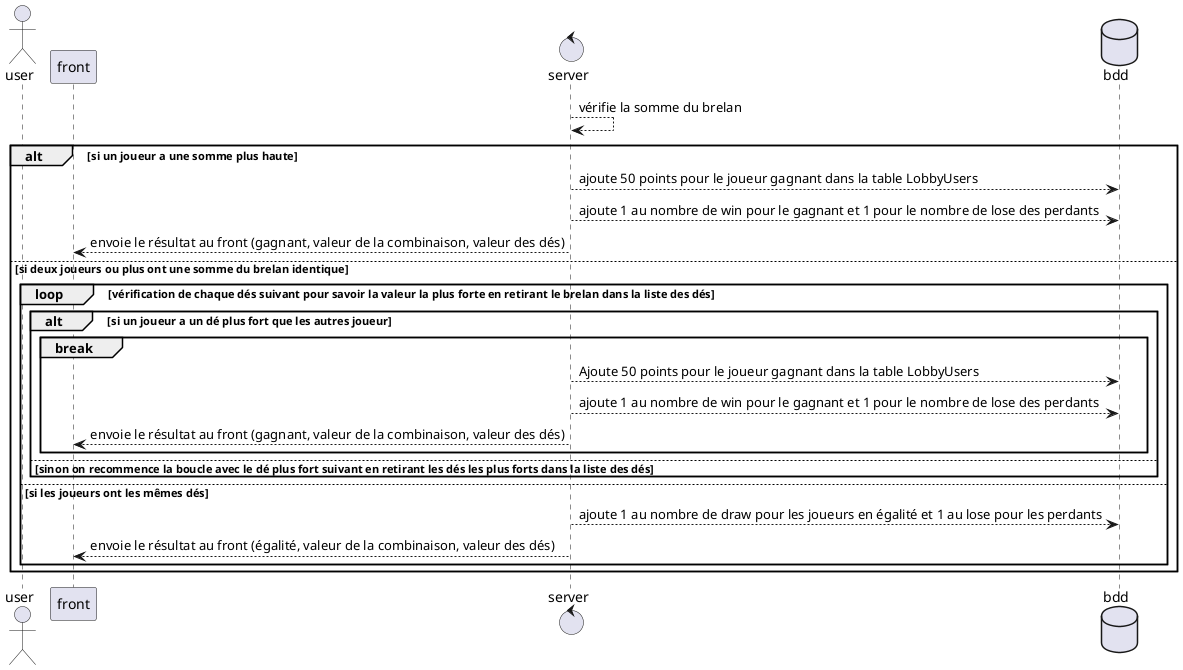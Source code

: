 @startuml Algorithme : Recherche Paire
actor user as user
participant front as front
control server as server
database bdd as bdd
server --> server : vérifie la somme du brelan
alt si un joueur a une somme plus haute
    server --> bdd : ajoute 50 points pour le joueur gagnant dans la table LobbyUsers
    server --> bdd : ajoute 1 au nombre de win pour le gagnant et 1 pour le nombre de lose des perdants
    server --> front : envoie le résultat au front (gagnant, valeur de la combinaison, valeur des dés)
else si deux joueurs ou plus ont une somme du brelan identique
    loop vérification de chaque dés suivant pour savoir la valeur la plus forte en retirant le brelan dans la liste des dés
        alt si un joueur a un dé plus fort que les autres joueur
            break
                server --> bdd : Ajoute 50 points pour le joueur gagnant dans la table LobbyUsers
                server --> bdd : ajoute 1 au nombre de win pour le gagnant et 1 pour le nombre de lose des perdants
                server --> front : envoie le résultat au front (gagnant, valeur de la combinaison, valeur des dés)
            end
        else sinon on recommence la boucle avec le dé plus fort suivant en retirant les dés les plus forts dans la liste des dés
        end
        else si les joueurs ont les mêmes dés
        server --> bdd : ajoute 1 au nombre de draw pour les joueurs en égalité et 1 au lose pour les perdants
        server --> front : envoie le résultat au front (égalité, valeur de la combinaison, valeur des dés)
    end
end
@enduml